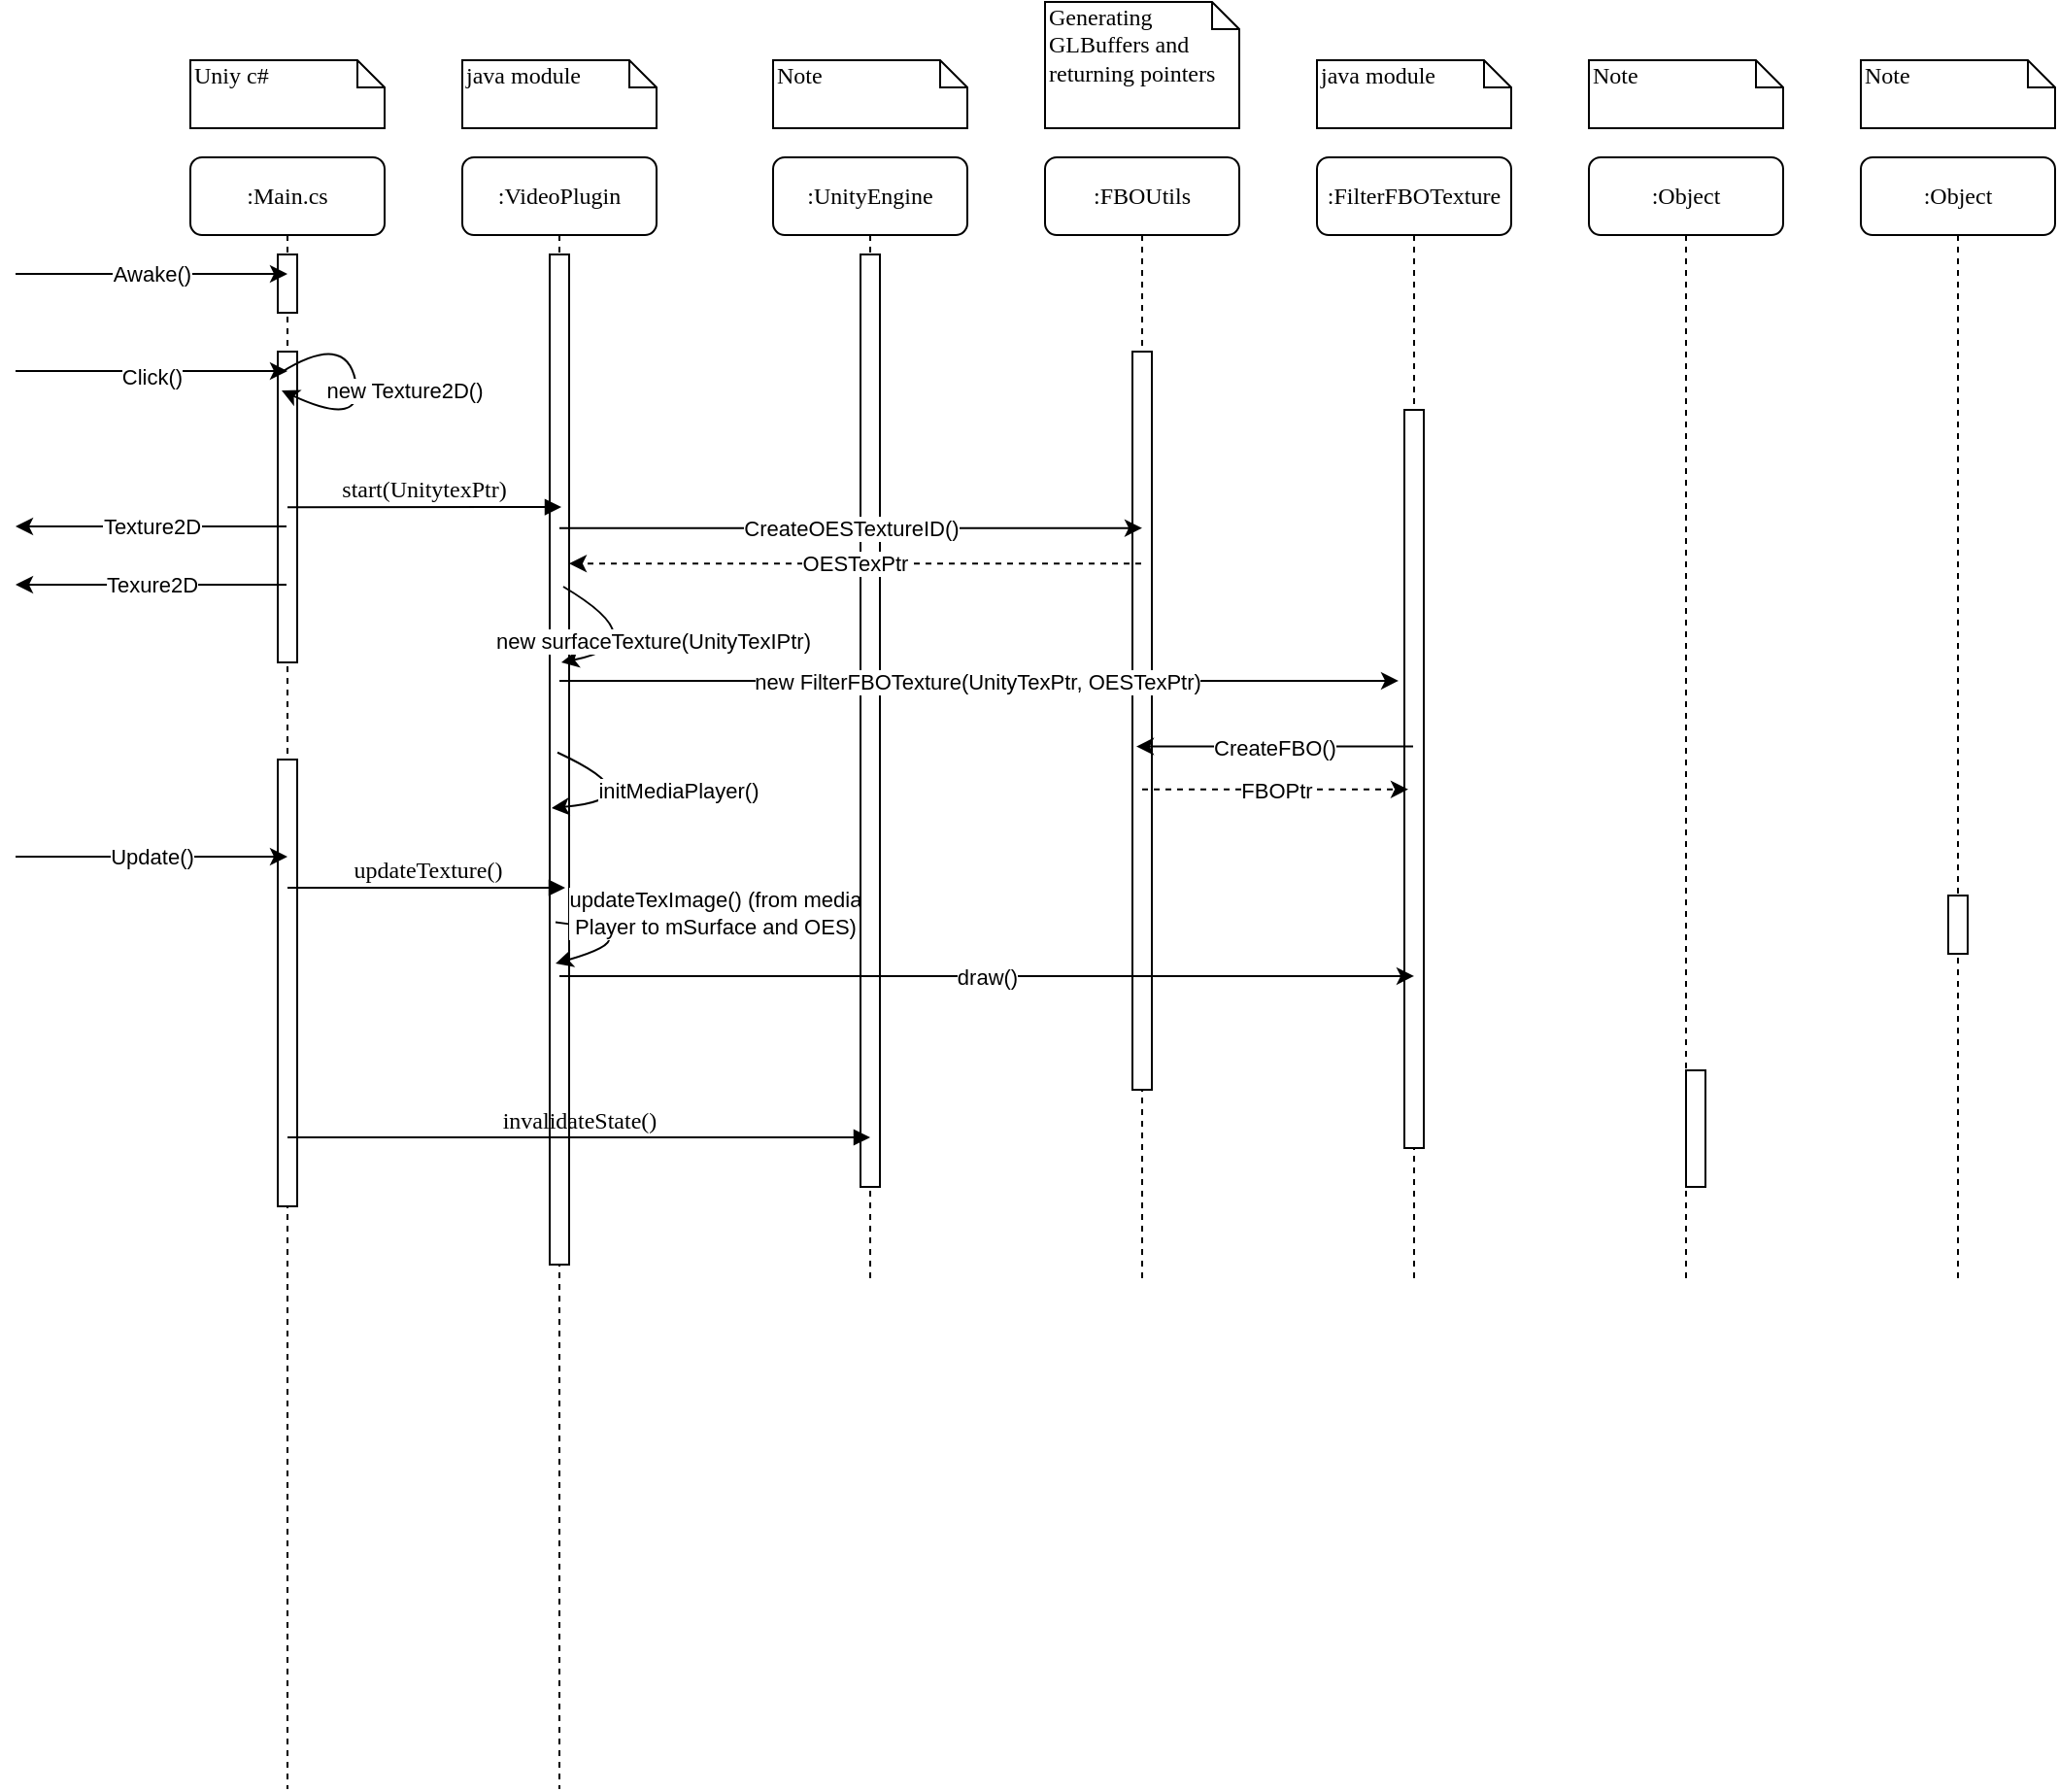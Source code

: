 <mxfile version="20.6.0" type="github">
  <diagram name="Page-1" id="13e1069c-82ec-6db2-03f1-153e76fe0fe0">
    <mxGraphModel dx="1422" dy="900" grid="1" gridSize="10" guides="1" tooltips="1" connect="1" arrows="1" fold="1" page="1" pageScale="1" pageWidth="1100" pageHeight="850" background="none" math="0" shadow="0">
      <root>
        <mxCell id="0" />
        <mxCell id="1" parent="0" />
        <mxCell id="7baba1c4bc27f4b0-2" value=":VideoPlugin" style="shape=umlLifeline;perimeter=lifelinePerimeter;whiteSpace=wrap;html=1;container=1;collapsible=0;recursiveResize=0;outlineConnect=0;rounded=1;shadow=0;comic=0;labelBackgroundColor=none;strokeWidth=1;fontFamily=Verdana;fontSize=12;align=center;" parent="1" vertex="1">
          <mxGeometry x="240" y="80" width="100" height="840" as="geometry" />
        </mxCell>
        <mxCell id="7baba1c4bc27f4b0-10" value="" style="html=1;points=[];perimeter=orthogonalPerimeter;rounded=0;shadow=0;comic=0;labelBackgroundColor=none;strokeWidth=1;fontFamily=Verdana;fontSize=12;align=center;" parent="7baba1c4bc27f4b0-2" vertex="1">
          <mxGeometry x="45" y="50" width="10" height="520" as="geometry" />
        </mxCell>
        <mxCell id="obsWLM1qKGEnBxRgLEz3-16" value="new surfaceTexture(UnityTexIPtr)" style="curved=1;endArrow=classic;html=1;rounded=0;exitX=0.6;exitY=0.275;exitDx=0;exitDy=0;exitPerimeter=0;" parent="7baba1c4bc27f4b0-2" edge="1">
          <mxGeometry width="50" height="50" relative="1" as="geometry">
            <mxPoint x="52" y="221" as="sourcePoint" />
            <mxPoint x="51" y="260" as="targetPoint" />
            <Array as="points">
              <mxPoint x="101" y="250" />
            </Array>
          </mxGeometry>
        </mxCell>
        <mxCell id="obsWLM1qKGEnBxRgLEz3-26" value="" style="curved=1;endArrow=classic;html=1;rounded=0;exitX=0.4;exitY=0.493;exitDx=0;exitDy=0;exitPerimeter=0;entryX=0.1;entryY=0.548;entryDx=0;entryDy=0;entryPerimeter=0;" parent="7baba1c4bc27f4b0-2" source="7baba1c4bc27f4b0-10" target="7baba1c4bc27f4b0-10" edge="1">
          <mxGeometry width="50" height="50" relative="1" as="geometry">
            <mxPoint x="300" y="310" as="sourcePoint" />
            <mxPoint x="150" y="330" as="targetPoint" />
            <Array as="points">
              <mxPoint x="100" y="330" />
            </Array>
          </mxGeometry>
        </mxCell>
        <mxCell id="obsWLM1qKGEnBxRgLEz3-27" value="initMediaPlayer()" style="edgeLabel;html=1;align=center;verticalAlign=middle;resizable=0;points=[];" parent="obsWLM1qKGEnBxRgLEz3-26" vertex="1" connectable="0">
          <mxGeometry x="0.694" y="-1" relative="1" as="geometry">
            <mxPoint x="48" y="-7" as="offset" />
          </mxGeometry>
        </mxCell>
        <mxCell id="obsWLM1qKGEnBxRgLEz3-30" value="" style="curved=1;endArrow=classic;html=1;rounded=0;exitX=0.3;exitY=0.661;exitDx=0;exitDy=0;exitPerimeter=0;entryX=0.3;entryY=0.702;entryDx=0;entryDy=0;entryPerimeter=0;" parent="7baba1c4bc27f4b0-2" source="7baba1c4bc27f4b0-10" target="7baba1c4bc27f4b0-10" edge="1">
          <mxGeometry width="50" height="50" relative="1" as="geometry">
            <mxPoint x="110" y="420" as="sourcePoint" />
            <mxPoint x="90" y="400" as="targetPoint" />
            <Array as="points">
              <mxPoint x="100" y="400" />
            </Array>
          </mxGeometry>
        </mxCell>
        <mxCell id="obsWLM1qKGEnBxRgLEz3-31" value="updateTexImage() (from media&lt;br&gt;Player to mSurface and OES)" style="edgeLabel;html=1;align=center;verticalAlign=middle;resizable=0;points=[];" parent="obsWLM1qKGEnBxRgLEz3-30" vertex="1" connectable="0">
          <mxGeometry x="0.67" y="-1" relative="1" as="geometry">
            <mxPoint x="65" y="-20" as="offset" />
          </mxGeometry>
        </mxCell>
        <mxCell id="7baba1c4bc27f4b0-3" value=":UnityEngine" style="shape=umlLifeline;perimeter=lifelinePerimeter;whiteSpace=wrap;html=1;container=1;collapsible=0;recursiveResize=0;outlineConnect=0;rounded=1;shadow=0;comic=0;labelBackgroundColor=none;strokeWidth=1;fontFamily=Verdana;fontSize=12;align=center;" parent="1" vertex="1">
          <mxGeometry x="400" y="80" width="100" height="580" as="geometry" />
        </mxCell>
        <mxCell id="7baba1c4bc27f4b0-13" value="" style="html=1;points=[];perimeter=orthogonalPerimeter;rounded=0;shadow=0;comic=0;labelBackgroundColor=none;strokeWidth=1;fontFamily=Verdana;fontSize=12;align=center;" parent="7baba1c4bc27f4b0-3" vertex="1">
          <mxGeometry x="45" y="50" width="10" height="480" as="geometry" />
        </mxCell>
        <mxCell id="7baba1c4bc27f4b0-4" value=":FBOUtils" style="shape=umlLifeline;perimeter=lifelinePerimeter;whiteSpace=wrap;html=1;container=1;collapsible=0;recursiveResize=0;outlineConnect=0;rounded=1;shadow=0;comic=0;labelBackgroundColor=none;strokeWidth=1;fontFamily=Verdana;fontSize=12;align=center;" parent="1" vertex="1">
          <mxGeometry x="540" y="80" width="100" height="580" as="geometry" />
        </mxCell>
        <mxCell id="7baba1c4bc27f4b0-5" value=":FilterFBOTexture" style="shape=umlLifeline;perimeter=lifelinePerimeter;whiteSpace=wrap;html=1;container=1;collapsible=0;recursiveResize=0;outlineConnect=0;rounded=1;shadow=0;comic=0;labelBackgroundColor=none;strokeWidth=1;fontFamily=Verdana;fontSize=12;align=center;" parent="1" vertex="1">
          <mxGeometry x="680" y="80" width="100" height="580" as="geometry" />
        </mxCell>
        <mxCell id="7baba1c4bc27f4b0-6" value=":Object" style="shape=umlLifeline;perimeter=lifelinePerimeter;whiteSpace=wrap;html=1;container=1;collapsible=0;recursiveResize=0;outlineConnect=0;rounded=1;shadow=0;comic=0;labelBackgroundColor=none;strokeWidth=1;fontFamily=Verdana;fontSize=12;align=center;" parent="1" vertex="1">
          <mxGeometry x="820" y="80" width="100" height="580" as="geometry" />
        </mxCell>
        <mxCell id="7baba1c4bc27f4b0-7" value=":Object" style="shape=umlLifeline;perimeter=lifelinePerimeter;whiteSpace=wrap;html=1;container=1;collapsible=0;recursiveResize=0;outlineConnect=0;rounded=1;shadow=0;comic=0;labelBackgroundColor=none;strokeWidth=1;fontFamily=Verdana;fontSize=12;align=center;" parent="1" vertex="1">
          <mxGeometry x="960" y="80" width="100" height="580" as="geometry" />
        </mxCell>
        <mxCell id="7baba1c4bc27f4b0-8" value=":Main.cs" style="shape=umlLifeline;perimeter=lifelinePerimeter;whiteSpace=wrap;html=1;container=1;collapsible=0;recursiveResize=0;outlineConnect=0;rounded=1;shadow=0;comic=0;labelBackgroundColor=none;strokeWidth=1;fontFamily=Verdana;fontSize=12;align=center;" parent="1" vertex="1">
          <mxGeometry x="100" y="80" width="100" height="840" as="geometry" />
        </mxCell>
        <mxCell id="7baba1c4bc27f4b0-9" value="" style="html=1;points=[];perimeter=orthogonalPerimeter;rounded=0;shadow=0;comic=0;labelBackgroundColor=none;strokeWidth=1;fontFamily=Verdana;fontSize=12;align=center;" parent="7baba1c4bc27f4b0-8" vertex="1">
          <mxGeometry x="45" y="100" width="10" height="160" as="geometry" />
        </mxCell>
        <mxCell id="obsWLM1qKGEnBxRgLEz3-5" value="new Texture2D()" style="curved=1;endArrow=classic;html=1;rounded=0;exitX=0.2;exitY=0.066;exitDx=0;exitDy=0;exitPerimeter=0;entryX=0.2;entryY=0.125;entryDx=0;entryDy=0;entryPerimeter=0;" parent="7baba1c4bc27f4b0-8" source="7baba1c4bc27f4b0-9" target="7baba1c4bc27f4b0-9" edge="1">
          <mxGeometry x="0.081" y="24" width="50" height="50" relative="1" as="geometry">
            <mxPoint x="160" y="280" as="sourcePoint" />
            <mxPoint x="210" y="230" as="targetPoint" />
            <Array as="points">
              <mxPoint x="80" y="90" />
              <mxPoint x="90" y="140" />
            </Array>
            <mxPoint as="offset" />
          </mxGeometry>
        </mxCell>
        <mxCell id="obsWLM1qKGEnBxRgLEz3-13" value="" style="html=1;points=[];perimeter=orthogonalPerimeter;rounded=0;shadow=0;comic=0;labelBackgroundColor=none;strokeWidth=1;fontFamily=Verdana;fontSize=12;align=center;" parent="7baba1c4bc27f4b0-8" vertex="1">
          <mxGeometry x="45" y="310" width="10" height="230" as="geometry" />
        </mxCell>
        <mxCell id="SwqvhMLeM1HwQ16TBO-z-1" value="" style="html=1;points=[];perimeter=orthogonalPerimeter;rounded=0;shadow=0;comic=0;labelBackgroundColor=none;strokeWidth=1;fontFamily=Verdana;fontSize=12;align=center;" vertex="1" parent="7baba1c4bc27f4b0-8">
          <mxGeometry x="45" y="50" width="10" height="30" as="geometry" />
        </mxCell>
        <mxCell id="SwqvhMLeM1HwQ16TBO-z-2" value="" style="endArrow=classic;html=1;rounded=0;" edge="1" parent="7baba1c4bc27f4b0-8">
          <mxGeometry relative="1" as="geometry">
            <mxPoint x="-90" y="60" as="sourcePoint" />
            <mxPoint x="50" y="60" as="targetPoint" />
          </mxGeometry>
        </mxCell>
        <mxCell id="SwqvhMLeM1HwQ16TBO-z-3" value="Awake()" style="edgeLabel;resizable=0;html=1;align=center;verticalAlign=middle;" connectable="0" vertex="1" parent="SwqvhMLeM1HwQ16TBO-z-2">
          <mxGeometry relative="1" as="geometry" />
        </mxCell>
        <mxCell id="7baba1c4bc27f4b0-16" value="" style="html=1;points=[];perimeter=orthogonalPerimeter;rounded=0;shadow=0;comic=0;labelBackgroundColor=none;strokeWidth=1;fontFamily=Verdana;fontSize=12;align=center;" parent="1" vertex="1">
          <mxGeometry x="585" y="180" width="10" height="380" as="geometry" />
        </mxCell>
        <mxCell id="7baba1c4bc27f4b0-19" value="" style="html=1;points=[];perimeter=orthogonalPerimeter;rounded=0;shadow=0;comic=0;labelBackgroundColor=none;strokeWidth=1;fontFamily=Verdana;fontSize=12;align=center;" parent="1" vertex="1">
          <mxGeometry x="725" y="210" width="10" height="380" as="geometry" />
        </mxCell>
        <mxCell id="7baba1c4bc27f4b0-25" value="" style="html=1;points=[];perimeter=orthogonalPerimeter;rounded=0;shadow=0;comic=0;labelBackgroundColor=none;strokeColor=#000000;strokeWidth=1;fillColor=#FFFFFF;fontFamily=Verdana;fontSize=12;fontColor=#000000;align=center;" parent="1" vertex="1">
          <mxGeometry x="1005" y="460" width="10" height="30" as="geometry" />
        </mxCell>
        <mxCell id="7baba1c4bc27f4b0-28" value="" style="html=1;points=[];perimeter=orthogonalPerimeter;rounded=0;shadow=0;comic=0;labelBackgroundColor=none;strokeWidth=1;fontFamily=Verdana;fontSize=12;align=center;" parent="1" vertex="1">
          <mxGeometry x="870" y="550" width="10" height="60" as="geometry" />
        </mxCell>
        <mxCell id="7baba1c4bc27f4b0-11" value="updateTexture()" style="html=1;verticalAlign=bottom;endArrow=block;entryX=0.8;entryY=0.627;labelBackgroundColor=none;fontFamily=Verdana;fontSize=12;edgeStyle=elbowEdgeStyle;elbow=vertical;entryDx=0;entryDy=0;entryPerimeter=0;" parent="1" source="7baba1c4bc27f4b0-8" target="7baba1c4bc27f4b0-10" edge="1">
          <mxGeometry relative="1" as="geometry">
            <mxPoint x="50" y="400" as="sourcePoint" />
          </mxGeometry>
        </mxCell>
        <mxCell id="7baba1c4bc27f4b0-14" value="invalidateState()" style="html=1;verticalAlign=bottom;endArrow=block;labelBackgroundColor=none;fontFamily=Verdana;fontSize=12;edgeStyle=elbowEdgeStyle;elbow=vertical;entryX=0.5;entryY=0.947;entryDx=0;entryDy=0;entryPerimeter=0;" parent="1" source="7baba1c4bc27f4b0-8" target="7baba1c4bc27f4b0-13" edge="1">
          <mxGeometry relative="1" as="geometry">
            <mxPoint x="370" y="200" as="sourcePoint" />
          </mxGeometry>
        </mxCell>
        <mxCell id="7baba1c4bc27f4b0-40" value="Uniy c#" style="shape=note;whiteSpace=wrap;html=1;size=14;verticalAlign=top;align=left;spacingTop=-6;rounded=0;shadow=0;comic=0;labelBackgroundColor=none;strokeWidth=1;fontFamily=Verdana;fontSize=12" parent="1" vertex="1">
          <mxGeometry x="100" y="30" width="100" height="35" as="geometry" />
        </mxCell>
        <mxCell id="7baba1c4bc27f4b0-41" value="java module" style="shape=note;whiteSpace=wrap;html=1;size=14;verticalAlign=top;align=left;spacingTop=-6;rounded=0;shadow=0;comic=0;labelBackgroundColor=none;strokeWidth=1;fontFamily=Verdana;fontSize=12" parent="1" vertex="1">
          <mxGeometry x="240" y="30" width="100" height="35" as="geometry" />
        </mxCell>
        <mxCell id="7baba1c4bc27f4b0-42" value="Note" style="shape=note;whiteSpace=wrap;html=1;size=14;verticalAlign=top;align=left;spacingTop=-6;rounded=0;shadow=0;comic=0;labelBackgroundColor=none;strokeWidth=1;fontFamily=Verdana;fontSize=12" parent="1" vertex="1">
          <mxGeometry x="400" y="30" width="100" height="35" as="geometry" />
        </mxCell>
        <mxCell id="7baba1c4bc27f4b0-43" value="Generating GLBuffers and returning pointers" style="shape=note;whiteSpace=wrap;html=1;size=14;verticalAlign=top;align=left;spacingTop=-6;rounded=0;shadow=0;comic=0;labelBackgroundColor=none;strokeWidth=1;fontFamily=Verdana;fontSize=12" parent="1" vertex="1">
          <mxGeometry x="540" width="100" height="65" as="geometry" />
        </mxCell>
        <mxCell id="7baba1c4bc27f4b0-44" value="java module" style="shape=note;whiteSpace=wrap;html=1;size=14;verticalAlign=top;align=left;spacingTop=-6;rounded=0;shadow=0;comic=0;labelBackgroundColor=none;strokeWidth=1;fontFamily=Verdana;fontSize=12" parent="1" vertex="1">
          <mxGeometry x="680" y="30" width="100" height="35" as="geometry" />
        </mxCell>
        <mxCell id="7baba1c4bc27f4b0-45" value="Note" style="shape=note;whiteSpace=wrap;html=1;size=14;verticalAlign=top;align=left;spacingTop=-6;rounded=0;shadow=0;comic=0;labelBackgroundColor=none;strokeWidth=1;fontFamily=Verdana;fontSize=12" parent="1" vertex="1">
          <mxGeometry x="820" y="30" width="100" height="35" as="geometry" />
        </mxCell>
        <mxCell id="7baba1c4bc27f4b0-46" value="Note" style="shape=note;whiteSpace=wrap;html=1;size=14;verticalAlign=top;align=left;spacingTop=-6;rounded=0;shadow=0;comic=0;labelBackgroundColor=none;strokeWidth=1;fontFamily=Verdana;fontSize=12" parent="1" vertex="1">
          <mxGeometry x="960" y="30" width="100" height="35" as="geometry" />
        </mxCell>
        <mxCell id="obsWLM1qKGEnBxRgLEz3-3" value="" style="endArrow=classic;html=1;rounded=0;" parent="1" edge="1">
          <mxGeometry width="50" height="50" relative="1" as="geometry">
            <mxPoint x="10" y="190" as="sourcePoint" />
            <mxPoint x="150" y="190" as="targetPoint" />
            <Array as="points">
              <mxPoint x="90" y="190" />
            </Array>
          </mxGeometry>
        </mxCell>
        <mxCell id="obsWLM1qKGEnBxRgLEz3-4" value="Click()" style="edgeLabel;html=1;align=center;verticalAlign=middle;resizable=0;points=[];" parent="obsWLM1qKGEnBxRgLEz3-3" vertex="1" connectable="0">
          <mxGeometry x="0.4" y="-3" relative="1" as="geometry">
            <mxPoint x="-28" as="offset" />
          </mxGeometry>
        </mxCell>
        <mxCell id="obsWLM1qKGEnBxRgLEz3-6" value="start(UnitytexPtr)" style="html=1;verticalAlign=bottom;endArrow=block;labelBackgroundColor=none;fontFamily=Verdana;fontSize=12;edgeStyle=elbowEdgeStyle;elbow=vertical;" parent="1" edge="1">
          <mxGeometry x="-0.006" relative="1" as="geometry">
            <mxPoint x="150" y="260.12" as="sourcePoint" />
            <mxPoint x="291" y="260" as="targetPoint" />
            <Array as="points">
              <mxPoint x="220" y="260" />
            </Array>
            <mxPoint as="offset" />
          </mxGeometry>
        </mxCell>
        <mxCell id="obsWLM1qKGEnBxRgLEz3-9" value="Texture2D" style="endArrow=classic;html=1;rounded=0;" parent="1" source="7baba1c4bc27f4b0-8" edge="1">
          <mxGeometry relative="1" as="geometry">
            <mxPoint x="-20" y="270" as="sourcePoint" />
            <mxPoint x="10" y="270" as="targetPoint" />
          </mxGeometry>
        </mxCell>
        <mxCell id="obsWLM1qKGEnBxRgLEz3-10" value="Texture2D" style="edgeLabel;resizable=0;html=1;align=center;verticalAlign=middle;" parent="obsWLM1qKGEnBxRgLEz3-9" connectable="0" vertex="1">
          <mxGeometry relative="1" as="geometry" />
        </mxCell>
        <mxCell id="obsWLM1qKGEnBxRgLEz3-11" value="" style="endArrow=classic;html=1;rounded=0;" parent="1" source="7baba1c4bc27f4b0-8" edge="1">
          <mxGeometry relative="1" as="geometry">
            <mxPoint x="-40" y="300" as="sourcePoint" />
            <mxPoint x="10" y="300" as="targetPoint" />
          </mxGeometry>
        </mxCell>
        <mxCell id="obsWLM1qKGEnBxRgLEz3-12" value="Texure2D" style="edgeLabel;resizable=0;html=1;align=center;verticalAlign=middle;" parent="obsWLM1qKGEnBxRgLEz3-11" connectable="0" vertex="1">
          <mxGeometry relative="1" as="geometry" />
        </mxCell>
        <mxCell id="obsWLM1qKGEnBxRgLEz3-14" value="" style="endArrow=classic;html=1;rounded=0;entryX=0.5;entryY=0.329;entryDx=0;entryDy=0;entryPerimeter=0;" parent="1" source="7baba1c4bc27f4b0-2" target="7baba1c4bc27f4b0-4" edge="1">
          <mxGeometry relative="1" as="geometry">
            <mxPoint x="410" y="340" as="sourcePoint" />
            <mxPoint x="510" y="280" as="targetPoint" />
          </mxGeometry>
        </mxCell>
        <mxCell id="obsWLM1qKGEnBxRgLEz3-15" value="CreateOESTextureID()" style="edgeLabel;resizable=0;html=1;align=center;verticalAlign=middle;" parent="obsWLM1qKGEnBxRgLEz3-14" connectable="0" vertex="1">
          <mxGeometry relative="1" as="geometry" />
        </mxCell>
        <mxCell id="obsWLM1qKGEnBxRgLEz3-18" value="" style="endArrow=classic;html=1;rounded=0;entryX=1;entryY=0.306;entryDx=0;entryDy=0;entryPerimeter=0;dashed=1;" parent="1" source="7baba1c4bc27f4b0-4" target="7baba1c4bc27f4b0-10" edge="1">
          <mxGeometry relative="1" as="geometry">
            <mxPoint x="410" y="340" as="sourcePoint" />
            <mxPoint x="510" y="340" as="targetPoint" />
          </mxGeometry>
        </mxCell>
        <mxCell id="obsWLM1qKGEnBxRgLEz3-19" value="OESTexPtr" style="edgeLabel;resizable=0;html=1;align=center;verticalAlign=middle;" parent="obsWLM1qKGEnBxRgLEz3-18" connectable="0" vertex="1">
          <mxGeometry relative="1" as="geometry" />
        </mxCell>
        <mxCell id="obsWLM1qKGEnBxRgLEz3-20" value="" style="endArrow=classic;html=1;rounded=0;entryX=-0.3;entryY=0.367;entryDx=0;entryDy=0;entryPerimeter=0;" parent="1" source="7baba1c4bc27f4b0-2" target="7baba1c4bc27f4b0-19" edge="1">
          <mxGeometry relative="1" as="geometry">
            <mxPoint x="410" y="340" as="sourcePoint" />
            <mxPoint x="510" y="340" as="targetPoint" />
          </mxGeometry>
        </mxCell>
        <mxCell id="obsWLM1qKGEnBxRgLEz3-21" value="new FilterFBOTexture(UnityTexPtr, OESTexPtr)" style="edgeLabel;resizable=0;html=1;align=center;verticalAlign=middle;" parent="obsWLM1qKGEnBxRgLEz3-20" connectable="0" vertex="1">
          <mxGeometry relative="1" as="geometry">
            <mxPoint x="-1" as="offset" />
          </mxGeometry>
        </mxCell>
        <mxCell id="obsWLM1qKGEnBxRgLEz3-22" value="" style="endArrow=classic;html=1;rounded=0;entryX=0.2;entryY=0.535;entryDx=0;entryDy=0;entryPerimeter=0;" parent="1" source="7baba1c4bc27f4b0-5" target="7baba1c4bc27f4b0-16" edge="1">
          <mxGeometry relative="1" as="geometry">
            <mxPoint x="410" y="360" as="sourcePoint" />
            <mxPoint x="510" y="360" as="targetPoint" />
          </mxGeometry>
        </mxCell>
        <mxCell id="obsWLM1qKGEnBxRgLEz3-23" value="CreateFBO()" style="edgeLabel;resizable=0;html=1;align=center;verticalAlign=middle;" parent="obsWLM1qKGEnBxRgLEz3-22" connectable="0" vertex="1">
          <mxGeometry relative="1" as="geometry" />
        </mxCell>
        <mxCell id="obsWLM1qKGEnBxRgLEz3-24" value="" style="endArrow=classic;html=1;rounded=0;entryX=0.2;entryY=0.514;entryDx=0;entryDy=0;entryPerimeter=0;dashed=1;" parent="1" source="7baba1c4bc27f4b0-4" target="7baba1c4bc27f4b0-19" edge="1">
          <mxGeometry relative="1" as="geometry">
            <mxPoint x="410" y="360" as="sourcePoint" />
            <mxPoint x="510" y="360" as="targetPoint" />
          </mxGeometry>
        </mxCell>
        <mxCell id="obsWLM1qKGEnBxRgLEz3-25" value="FBOPtr" style="edgeLabel;resizable=0;html=1;align=center;verticalAlign=middle;" parent="obsWLM1qKGEnBxRgLEz3-24" connectable="0" vertex="1">
          <mxGeometry relative="1" as="geometry" />
        </mxCell>
        <mxCell id="obsWLM1qKGEnBxRgLEz3-28" value="" style="endArrow=classic;html=1;rounded=0;" parent="1" edge="1">
          <mxGeometry relative="1" as="geometry">
            <mxPoint x="10" y="440" as="sourcePoint" />
            <mxPoint x="150" y="440" as="targetPoint" />
          </mxGeometry>
        </mxCell>
        <mxCell id="obsWLM1qKGEnBxRgLEz3-29" value="Update()" style="edgeLabel;resizable=0;html=1;align=center;verticalAlign=middle;" parent="obsWLM1qKGEnBxRgLEz3-28" connectable="0" vertex="1">
          <mxGeometry relative="1" as="geometry" />
        </mxCell>
        <mxCell id="obsWLM1qKGEnBxRgLEz3-32" value="" style="endArrow=classic;html=1;rounded=0;entryX=0.5;entryY=0.767;entryDx=0;entryDy=0;entryPerimeter=0;" parent="1" source="7baba1c4bc27f4b0-2" target="7baba1c4bc27f4b0-19" edge="1">
          <mxGeometry relative="1" as="geometry">
            <mxPoint x="360" y="540" as="sourcePoint" />
            <mxPoint x="670" y="410" as="targetPoint" />
          </mxGeometry>
        </mxCell>
        <mxCell id="obsWLM1qKGEnBxRgLEz3-33" value="draw()" style="edgeLabel;resizable=0;html=1;align=center;verticalAlign=middle;" parent="obsWLM1qKGEnBxRgLEz3-32" connectable="0" vertex="1">
          <mxGeometry relative="1" as="geometry" />
        </mxCell>
      </root>
    </mxGraphModel>
  </diagram>
</mxfile>
